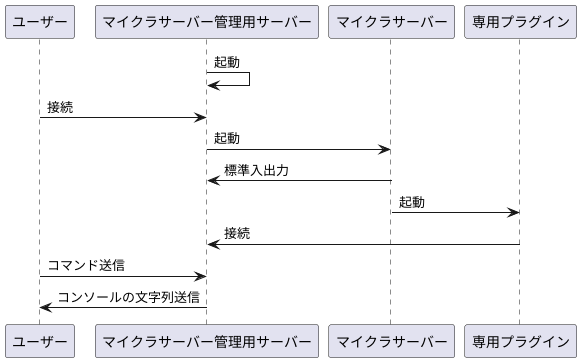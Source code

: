 @startuml
'https://plantuml.com/state-diagram

participant ユーザー
participant マイクラサーバー管理用サーバー
participant マイクラサーバー
participant 専用プラグイン

マイクラサーバー管理用サーバー -> マイクラサーバー管理用サーバー : 起動

ユーザー -> マイクラサーバー管理用サーバー : 接続

マイクラサーバー管理用サーバー -> マイクラサーバー : 起動
マイクラサーバー -> マイクラサーバー管理用サーバー : 標準入出力

マイクラサーバー -> 専用プラグイン : 起動
専用プラグイン -> マイクラサーバー管理用サーバー : 接続

ユーザー -> マイクラサーバー管理用サーバー : コマンド送信
マイクラサーバー管理用サーバー -> ユーザー : コンソールの文字列送信

@enduml